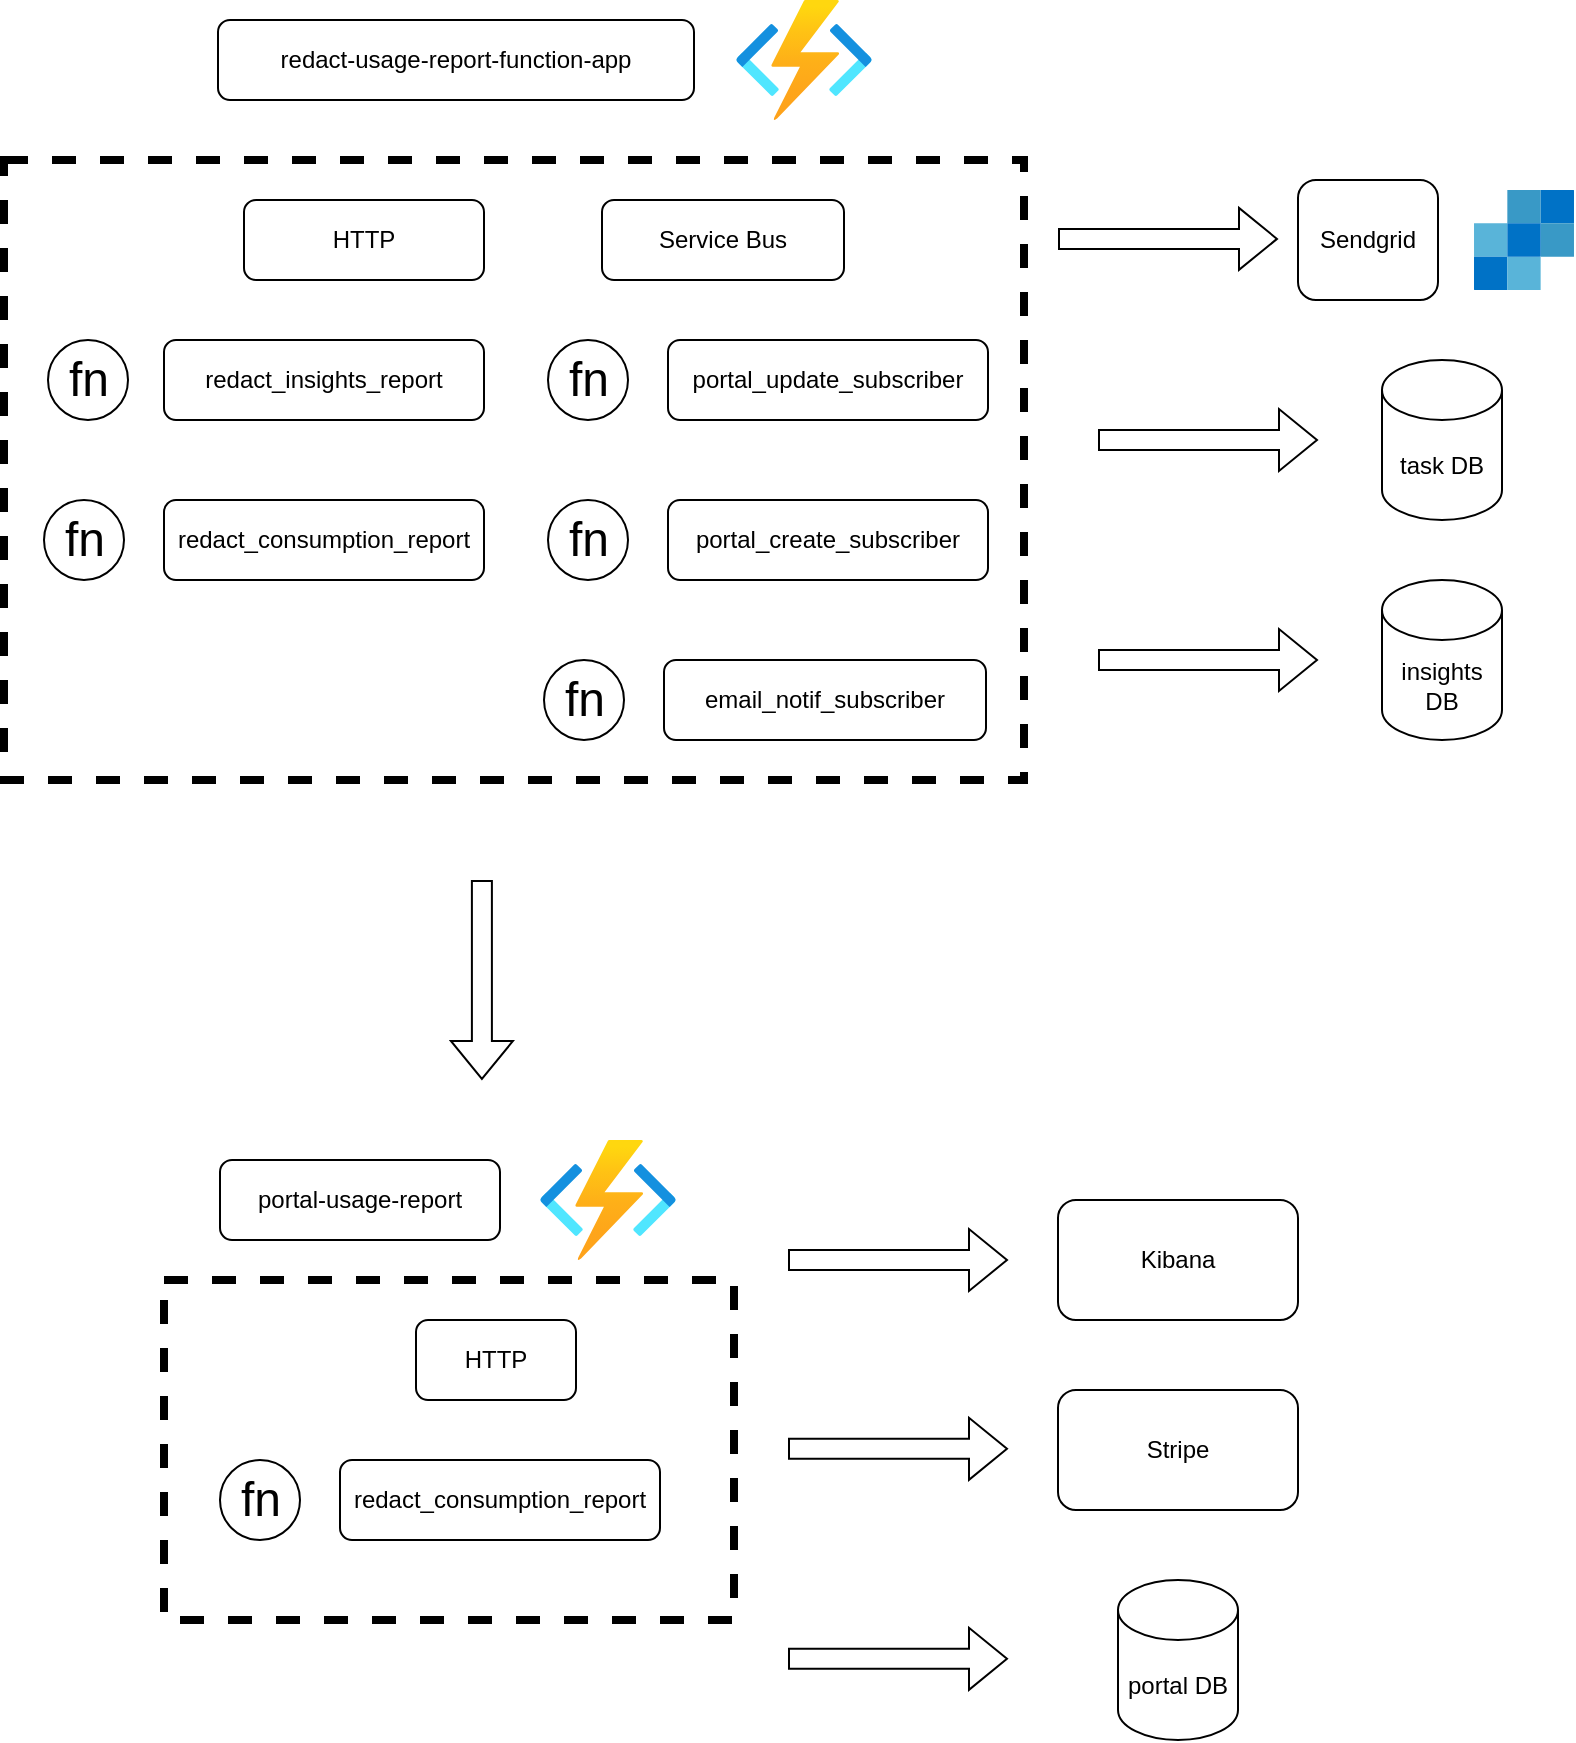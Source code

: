 <mxfile version="20.0.4" type="github">
  <diagram id="_jH37nIgKsbNKgRoWmOm" name="Page-1">
    <mxGraphModel dx="1072" dy="623" grid="1" gridSize="10" guides="1" tooltips="1" connect="1" arrows="1" fold="1" page="1" pageScale="1" pageWidth="850" pageHeight="1100" math="0" shadow="0">
      <root>
        <mxCell id="0" />
        <mxCell id="1" parent="0" />
        <mxCell id="y87tl3NbrVbizZRoQz8M-2" value="" style="rounded=0;whiteSpace=wrap;html=1;strokeWidth=4;fillColor=none;dashed=1;" parent="1" vertex="1">
          <mxGeometry x="43" y="150" width="510" height="310" as="geometry" />
        </mxCell>
        <mxCell id="y87tl3NbrVbizZRoQz8M-1" value="" style="rounded=0;whiteSpace=wrap;html=1;strokeWidth=4;fillColor=none;dashed=1;" parent="1" vertex="1">
          <mxGeometry x="123" y="710" width="285" height="170" as="geometry" />
        </mxCell>
        <mxCell id="y87tl3NbrVbizZRoQz8M-3" value="redact-usage-report-function-app" style="rounded=1;whiteSpace=wrap;html=1;" parent="1" vertex="1">
          <mxGeometry x="150" y="80" width="238" height="40" as="geometry" />
        </mxCell>
        <mxCell id="y87tl3NbrVbizZRoQz8M-4" value="portal-usage-report" style="rounded=1;whiteSpace=wrap;html=1;" parent="1" vertex="1">
          <mxGeometry x="151" y="650" width="140" height="40" as="geometry" />
        </mxCell>
        <mxCell id="y87tl3NbrVbizZRoQz8M-5" value="task DB" style="shape=cylinder3;whiteSpace=wrap;html=1;boundedLbl=1;backgroundOutline=1;size=15;rounded=0;strokeWidth=1;fillColor=default;" parent="1" vertex="1">
          <mxGeometry x="732" y="250" width="60" height="80" as="geometry" />
        </mxCell>
        <mxCell id="y87tl3NbrVbizZRoQz8M-6" value="insights DB" style="shape=cylinder3;whiteSpace=wrap;html=1;boundedLbl=1;backgroundOutline=1;size=15;rounded=0;strokeWidth=1;fillColor=default;" parent="1" vertex="1">
          <mxGeometry x="732" y="360" width="60" height="80" as="geometry" />
        </mxCell>
        <mxCell id="y87tl3NbrVbizZRoQz8M-8" value="portal DB" style="shape=cylinder3;whiteSpace=wrap;html=1;boundedLbl=1;backgroundOutline=1;size=15;rounded=0;strokeWidth=1;fillColor=default;" parent="1" vertex="1">
          <mxGeometry x="600" y="860" width="60" height="80" as="geometry" />
        </mxCell>
        <mxCell id="y87tl3NbrVbizZRoQz8M-9" value="Stripe" style="rounded=1;whiteSpace=wrap;html=1;strokeWidth=1;fillColor=default;" parent="1" vertex="1">
          <mxGeometry x="570" y="765" width="120" height="60" as="geometry" />
        </mxCell>
        <mxCell id="y87tl3NbrVbizZRoQz8M-13" value="Service Bus" style="rounded=1;whiteSpace=wrap;html=1;strokeWidth=1;fillColor=default;" parent="1" vertex="1">
          <mxGeometry x="342" y="170" width="121" height="40" as="geometry" />
        </mxCell>
        <mxCell id="y87tl3NbrVbizZRoQz8M-14" value="" style="aspect=fixed;html=1;points=[];align=center;image;fontSize=12;image=img/lib/azure2/compute/Function_Apps.svg;rounded=0;strokeWidth=1;fillColor=default;" parent="1" vertex="1">
          <mxGeometry x="311" y="640" width="68" height="60" as="geometry" />
        </mxCell>
        <mxCell id="y87tl3NbrVbizZRoQz8M-15" value="" style="aspect=fixed;html=1;points=[];align=center;image;fontSize=12;image=img/lib/azure2/compute/Function_Apps.svg;rounded=0;strokeWidth=1;fillColor=default;" parent="1" vertex="1">
          <mxGeometry x="409" y="70" width="68" height="60" as="geometry" />
        </mxCell>
        <mxCell id="y87tl3NbrVbizZRoQz8M-16" value="fn" style="shape=mxgraph.electrical.abstract.function;html=1;shadow=0;dashed=0;align=center;strokeWidth=1;fontSize=24;rounded=0;fillColor=default;" parent="1" vertex="1">
          <mxGeometry x="151" y="800" width="40" height="40" as="geometry" />
        </mxCell>
        <mxCell id="y87tl3NbrVbizZRoQz8M-20" value="redact_consumption_report" style="rounded=1;whiteSpace=wrap;html=1;" parent="1" vertex="1">
          <mxGeometry x="211" y="800" width="160" height="40" as="geometry" />
        </mxCell>
        <mxCell id="y87tl3NbrVbizZRoQz8M-22" value="HTTP" style="rounded=1;whiteSpace=wrap;html=1;strokeWidth=1;fillColor=default;" parent="1" vertex="1">
          <mxGeometry x="249" y="730" width="80" height="40" as="geometry" />
        </mxCell>
        <mxCell id="y87tl3NbrVbizZRoQz8M-23" value="Kibana" style="rounded=1;whiteSpace=wrap;html=1;strokeWidth=1;fillColor=default;" parent="1" vertex="1">
          <mxGeometry x="570" y="670" width="120" height="60" as="geometry" />
        </mxCell>
        <mxCell id="y87tl3NbrVbizZRoQz8M-26" value="HTTP" style="rounded=1;whiteSpace=wrap;html=1;strokeWidth=1;fillColor=default;" parent="1" vertex="1">
          <mxGeometry x="163" y="170" width="120" height="40" as="geometry" />
        </mxCell>
        <mxCell id="y87tl3NbrVbizZRoQz8M-27" value="fn" style="shape=mxgraph.electrical.abstract.function;html=1;shadow=0;dashed=0;align=center;strokeWidth=1;fontSize=24;rounded=0;fillColor=default;" parent="1" vertex="1">
          <mxGeometry x="315" y="240" width="40" height="40" as="geometry" />
        </mxCell>
        <mxCell id="y87tl3NbrVbizZRoQz8M-29" value="portal_update_subscriber" style="rounded=1;whiteSpace=wrap;html=1;" parent="1" vertex="1">
          <mxGeometry x="375" y="240" width="160" height="40" as="geometry" />
        </mxCell>
        <mxCell id="y87tl3NbrVbizZRoQz8M-30" value="fn" style="shape=mxgraph.electrical.abstract.function;html=1;shadow=0;dashed=0;align=center;strokeWidth=1;fontSize=24;rounded=0;fillColor=default;" parent="1" vertex="1">
          <mxGeometry x="315" y="320" width="40" height="40" as="geometry" />
        </mxCell>
        <mxCell id="y87tl3NbrVbizZRoQz8M-32" value="portal_create_subscriber" style="rounded=1;whiteSpace=wrap;html=1;" parent="1" vertex="1">
          <mxGeometry x="375" y="320" width="160" height="40" as="geometry" />
        </mxCell>
        <mxCell id="y87tl3NbrVbizZRoQz8M-33" value="fn" style="shape=mxgraph.electrical.abstract.function;html=1;shadow=0;dashed=0;align=center;strokeWidth=1;fontSize=24;rounded=0;fillColor=default;" parent="1" vertex="1">
          <mxGeometry x="313" y="400" width="40" height="40" as="geometry" />
        </mxCell>
        <mxCell id="y87tl3NbrVbizZRoQz8M-35" value="email_notif_subscriber" style="rounded=1;whiteSpace=wrap;html=1;" parent="1" vertex="1">
          <mxGeometry x="373" y="400" width="161" height="40" as="geometry" />
        </mxCell>
        <mxCell id="y87tl3NbrVbizZRoQz8M-36" value="fn" style="shape=mxgraph.electrical.abstract.function;html=1;shadow=0;dashed=0;align=center;strokeWidth=1;fontSize=24;rounded=0;fillColor=default;" parent="1" vertex="1">
          <mxGeometry x="65" y="240" width="40" height="40" as="geometry" />
        </mxCell>
        <mxCell id="y87tl3NbrVbizZRoQz8M-39" value="redact_consumption_report" style="rounded=1;whiteSpace=wrap;html=1;" parent="1" vertex="1">
          <mxGeometry x="123" y="320" width="160" height="40" as="geometry" />
        </mxCell>
        <mxCell id="y87tl3NbrVbizZRoQz8M-40" value="fn" style="shape=mxgraph.electrical.abstract.function;html=1;shadow=0;dashed=0;align=center;strokeWidth=1;fontSize=24;rounded=0;fillColor=default;" parent="1" vertex="1">
          <mxGeometry x="63" y="320" width="40" height="40" as="geometry" />
        </mxCell>
        <mxCell id="y87tl3NbrVbizZRoQz8M-42" value="redact_insights_report" style="rounded=1;whiteSpace=wrap;html=1;" parent="1" vertex="1">
          <mxGeometry x="123" y="240" width="160" height="40" as="geometry" />
        </mxCell>
        <mxCell id="y87tl3NbrVbizZRoQz8M-43" value="" style="sketch=0;aspect=fixed;html=1;points=[];align=center;image;fontSize=12;image=img/lib/mscae/SendGrid_Accounts.svg;rounded=0;dashed=1;strokeWidth=4;fillColor=none;" parent="1" vertex="1">
          <mxGeometry x="778" y="165" width="50" height="50" as="geometry" />
        </mxCell>
        <mxCell id="y87tl3NbrVbizZRoQz8M-44" value="Sendgrid" style="rounded=1;whiteSpace=wrap;html=1;strokeWidth=1;fillColor=default;" parent="1" vertex="1">
          <mxGeometry x="690" y="160" width="70" height="60" as="geometry" />
        </mxCell>
        <mxCell id="vjhW1Z67XBlMJ28FhjBP-1" value="" style="shape=flexArrow;endArrow=classic;startArrow=none;html=1;rounded=0;startFill=0;" edge="1" parent="1">
          <mxGeometry width="100" height="100" relative="1" as="geometry">
            <mxPoint x="570" y="189.44" as="sourcePoint" />
            <mxPoint x="680" y="189.44" as="targetPoint" />
          </mxGeometry>
        </mxCell>
        <mxCell id="vjhW1Z67XBlMJ28FhjBP-2" value="" style="shape=flexArrow;endArrow=classic;startArrow=none;html=1;rounded=0;startFill=0;" edge="1" parent="1">
          <mxGeometry width="100" height="100" relative="1" as="geometry">
            <mxPoint x="590" y="290" as="sourcePoint" />
            <mxPoint x="700" y="290" as="targetPoint" />
          </mxGeometry>
        </mxCell>
        <mxCell id="vjhW1Z67XBlMJ28FhjBP-3" value="" style="shape=flexArrow;endArrow=classic;startArrow=none;html=1;rounded=0;startFill=0;" edge="1" parent="1">
          <mxGeometry width="100" height="100" relative="1" as="geometry">
            <mxPoint x="590" y="400" as="sourcePoint" />
            <mxPoint x="700" y="400" as="targetPoint" />
          </mxGeometry>
        </mxCell>
        <mxCell id="vjhW1Z67XBlMJ28FhjBP-4" value="" style="shape=flexArrow;endArrow=classic;startArrow=none;html=1;rounded=0;startFill=0;" edge="1" parent="1">
          <mxGeometry width="100" height="100" relative="1" as="geometry">
            <mxPoint x="435" y="700" as="sourcePoint" />
            <mxPoint x="545" y="700" as="targetPoint" />
          </mxGeometry>
        </mxCell>
        <mxCell id="vjhW1Z67XBlMJ28FhjBP-5" value="" style="shape=flexArrow;endArrow=classic;startArrow=none;html=1;rounded=0;startFill=0;" edge="1" parent="1">
          <mxGeometry width="100" height="100" relative="1" as="geometry">
            <mxPoint x="435" y="794.41" as="sourcePoint" />
            <mxPoint x="545" y="794.41" as="targetPoint" />
          </mxGeometry>
        </mxCell>
        <mxCell id="vjhW1Z67XBlMJ28FhjBP-6" value="" style="shape=flexArrow;endArrow=classic;startArrow=none;html=1;rounded=0;startFill=0;" edge="1" parent="1">
          <mxGeometry width="100" height="100" relative="1" as="geometry">
            <mxPoint x="435" y="899.41" as="sourcePoint" />
            <mxPoint x="545" y="899.41" as="targetPoint" />
          </mxGeometry>
        </mxCell>
        <mxCell id="vjhW1Z67XBlMJ28FhjBP-7" value="" style="shape=flexArrow;endArrow=classic;startArrow=none;html=1;rounded=0;startFill=0;" edge="1" parent="1">
          <mxGeometry width="100" height="100" relative="1" as="geometry">
            <mxPoint x="281.95" y="510" as="sourcePoint" />
            <mxPoint x="281.95" y="610" as="targetPoint" />
          </mxGeometry>
        </mxCell>
      </root>
    </mxGraphModel>
  </diagram>
</mxfile>
